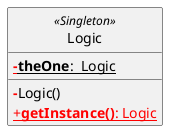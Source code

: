 @startuml
skinparam classAttributeIconSize 0
skinparam backgroundcolor transparent
skinparam shadowing false
hide circle
class Logic <<Singleton>> {
{static} <b><color:red>-</color>theOne</b>:  Logic
<b><color:red>-</color></b>Logic()
<color:red>{static} +<b>getInstance()</b>: Logic</color>
}
@enduml